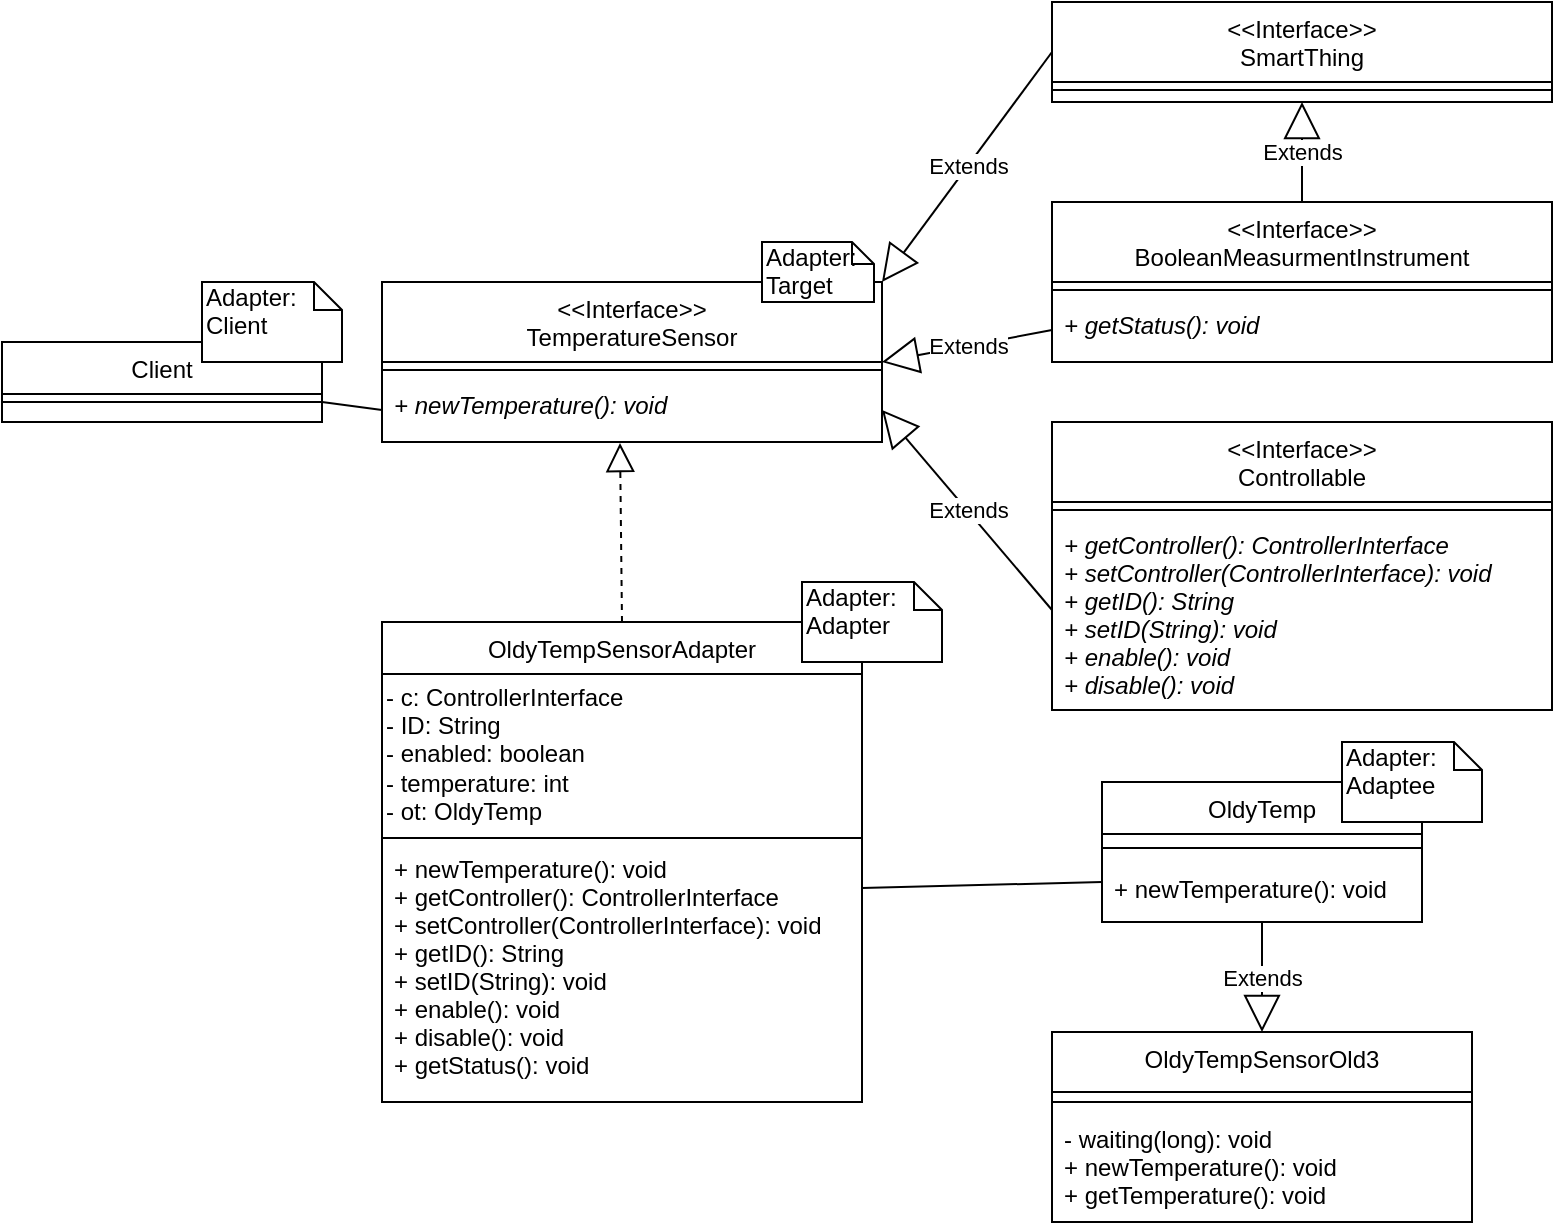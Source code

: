 <mxfile version="13.9.9" type="device"><diagram id="C5RBs43oDa-KdzZeNtuy" name="Page-1"><mxGraphModel dx="1086" dy="806" grid="1" gridSize="10" guides="1" tooltips="1" connect="1" arrows="1" fold="1" page="1" pageScale="1" pageWidth="827" pageHeight="1169" math="0" shadow="0"><root><mxCell id="WIyWlLk6GJQsqaUBKTNV-0"/><mxCell id="WIyWlLk6GJQsqaUBKTNV-1" parent="WIyWlLk6GJQsqaUBKTNV-0"/><mxCell id="zkfFHV4jXpPFQw0GAbJ--0" value="&lt;&lt;Interface&gt;&gt;&#10;TemperatureSensor" style="swimlane;fontStyle=0;align=center;verticalAlign=top;childLayout=stackLayout;horizontal=1;startSize=40;horizontalStack=0;resizeParent=1;resizeLast=0;collapsible=1;marginBottom=0;rounded=0;shadow=0;strokeWidth=1;" parent="WIyWlLk6GJQsqaUBKTNV-1" vertex="1"><mxGeometry x="190" y="140" width="250" height="80" as="geometry"><mxRectangle x="230" y="140" width="160" height="26" as="alternateBounds"/></mxGeometry></mxCell><mxCell id="zkfFHV4jXpPFQw0GAbJ--4" value="" style="line;html=1;strokeWidth=1;align=left;verticalAlign=middle;spacingTop=-1;spacingLeft=3;spacingRight=3;rotatable=0;labelPosition=right;points=[];portConstraint=eastwest;" parent="zkfFHV4jXpPFQw0GAbJ--0" vertex="1"><mxGeometry y="40" width="250" height="8" as="geometry"/></mxCell><mxCell id="zkfFHV4jXpPFQw0GAbJ--5" value="+ newTemperature(): void&#10;" style="text;align=left;verticalAlign=top;spacingLeft=4;spacingRight=4;overflow=hidden;rotatable=0;points=[[0,0.5],[1,0.5]];portConstraint=eastwest;fontStyle=2" parent="zkfFHV4jXpPFQw0GAbJ--0" vertex="1"><mxGeometry y="48" width="250" height="32" as="geometry"/></mxCell><mxCell id="zkfFHV4jXpPFQw0GAbJ--17" value="OldyTempSensorAdapter" style="swimlane;fontStyle=0;align=center;verticalAlign=top;childLayout=stackLayout;horizontal=1;startSize=26;horizontalStack=0;resizeParent=1;resizeLast=0;collapsible=1;marginBottom=0;rounded=0;shadow=0;strokeWidth=1;" parent="WIyWlLk6GJQsqaUBKTNV-1" vertex="1"><mxGeometry x="190" y="310" width="240" height="240" as="geometry"><mxRectangle x="550" y="140" width="160" height="26" as="alternateBounds"/></mxGeometry></mxCell><mxCell id="9C4JZNUpAYmT6uJljhU1-0" value="&lt;span&gt;- c: ControllerInterface&lt;/span&gt;&lt;br&gt;&lt;span&gt;- ID: String&lt;/span&gt;&lt;br&gt;&lt;div&gt;- enabled: boolean&lt;/div&gt;&lt;div&gt;- temperature: int&lt;/div&gt;&lt;div&gt;- ot: OldyTemp&lt;br&gt;&lt;/div&gt;" style="text;html=1;align=left;verticalAlign=middle;resizable=0;points=[];autosize=1;" parent="zkfFHV4jXpPFQw0GAbJ--17" vertex="1"><mxGeometry y="26" width="240" height="80" as="geometry"/></mxCell><mxCell id="zkfFHV4jXpPFQw0GAbJ--23" value="" style="line;html=1;strokeWidth=1;align=left;verticalAlign=middle;spacingTop=-1;spacingLeft=3;spacingRight=3;rotatable=0;labelPosition=right;points=[];portConstraint=eastwest;" parent="zkfFHV4jXpPFQw0GAbJ--17" vertex="1"><mxGeometry y="106" width="240" height="4" as="geometry"/></mxCell><mxCell id="zkfFHV4jXpPFQw0GAbJ--25" value="+ newTemperature(): void&#10;+ getController(): ControllerInterface&#10;+ setController(ControllerInterface): void&#10;+ getID(): String&#10;+ setID(String): void&#10;+ enable(): void&#10;+ disable(): void&#10;+ getStatus(): void&#10;" style="text;align=left;verticalAlign=top;spacingLeft=4;spacingRight=4;overflow=hidden;rotatable=0;points=[[0,0.5],[1,0.5]];portConstraint=eastwest;" parent="zkfFHV4jXpPFQw0GAbJ--17" vertex="1"><mxGeometry y="110" width="240" height="130" as="geometry"/></mxCell><mxCell id="9C4JZNUpAYmT6uJljhU1-1" value="OldyTemp" style="swimlane;fontStyle=0;align=center;verticalAlign=top;childLayout=stackLayout;horizontal=1;startSize=26;horizontalStack=0;resizeParent=1;resizeLast=0;collapsible=1;marginBottom=0;rounded=0;shadow=0;strokeWidth=1;" parent="WIyWlLk6GJQsqaUBKTNV-1" vertex="1"><mxGeometry x="550" y="390" width="160" height="70" as="geometry"><mxRectangle x="550" y="140" width="160" height="26" as="alternateBounds"/></mxGeometry></mxCell><mxCell id="9C4JZNUpAYmT6uJljhU1-3" value="" style="line;html=1;strokeWidth=1;align=left;verticalAlign=middle;spacingTop=-1;spacingLeft=3;spacingRight=3;rotatable=0;labelPosition=right;points=[];portConstraint=eastwest;" parent="9C4JZNUpAYmT6uJljhU1-1" vertex="1"><mxGeometry y="26" width="160" height="14" as="geometry"/></mxCell><mxCell id="9C4JZNUpAYmT6uJljhU1-4" value="+ newTemperature(): void" style="text;align=left;verticalAlign=top;spacingLeft=4;spacingRight=4;overflow=hidden;rotatable=0;points=[[0,0.5],[1,0.5]];portConstraint=eastwest;" parent="9C4JZNUpAYmT6uJljhU1-1" vertex="1"><mxGeometry y="40" width="160" height="20" as="geometry"/></mxCell><mxCell id="9C4JZNUpAYmT6uJljhU1-7" value="" style="endArrow=none;html=1;entryX=0;entryY=0.5;entryDx=0;entryDy=0;exitX=1;exitY=0.177;exitDx=0;exitDy=0;exitPerimeter=0;" parent="WIyWlLk6GJQsqaUBKTNV-1" source="zkfFHV4jXpPFQw0GAbJ--25" target="9C4JZNUpAYmT6uJljhU1-4" edge="1"><mxGeometry width="50" height="50" relative="1" as="geometry"><mxPoint x="390" y="440" as="sourcePoint"/><mxPoint x="440" y="390" as="targetPoint"/></mxGeometry></mxCell><mxCell id="9C4JZNUpAYmT6uJljhU1-8" value="Adapter:&lt;br&gt;Adapter" style="shape=note;whiteSpace=wrap;html=1;size=14;verticalAlign=top;align=left;spacingTop=-6;" parent="WIyWlLk6GJQsqaUBKTNV-1" vertex="1"><mxGeometry x="400" y="290" width="70" height="40" as="geometry"/></mxCell><mxCell id="9C4JZNUpAYmT6uJljhU1-9" value="Adapter:&lt;br&gt;Adaptee" style="shape=note;whiteSpace=wrap;html=1;size=14;verticalAlign=top;align=left;spacingTop=-6;" parent="WIyWlLk6GJQsqaUBKTNV-1" vertex="1"><mxGeometry x="670" y="370" width="70" height="40" as="geometry"/></mxCell><mxCell id="zkfFHV4jXpPFQw0GAbJ--13" value="Client" style="swimlane;fontStyle=0;align=center;verticalAlign=top;childLayout=stackLayout;horizontal=1;startSize=26;horizontalStack=0;resizeParent=1;resizeLast=0;collapsible=1;marginBottom=0;rounded=0;shadow=0;strokeWidth=1;" parent="WIyWlLk6GJQsqaUBKTNV-1" vertex="1"><mxGeometry y="170" width="160" height="40" as="geometry"><mxRectangle x="340" y="380" width="170" height="26" as="alternateBounds"/></mxGeometry></mxCell><mxCell id="zkfFHV4jXpPFQw0GAbJ--15" value="" style="line;html=1;strokeWidth=1;align=left;verticalAlign=middle;spacingTop=-1;spacingLeft=3;spacingRight=3;rotatable=0;labelPosition=right;points=[];portConstraint=eastwest;" parent="zkfFHV4jXpPFQw0GAbJ--13" vertex="1"><mxGeometry y="26" width="160" height="8" as="geometry"/></mxCell><mxCell id="9C4JZNUpAYmT6uJljhU1-12" value="" style="endArrow=none;html=1;exitX=1;exitY=0.75;exitDx=0;exitDy=0;entryX=0;entryY=0.5;entryDx=0;entryDy=0;" parent="WIyWlLk6GJQsqaUBKTNV-1" source="zkfFHV4jXpPFQw0GAbJ--13" target="zkfFHV4jXpPFQw0GAbJ--5" edge="1"><mxGeometry width="50" height="50" relative="1" as="geometry"><mxPoint x="390" y="440" as="sourcePoint"/><mxPoint x="440" y="390" as="targetPoint"/></mxGeometry></mxCell><mxCell id="9C4JZNUpAYmT6uJljhU1-13" value="Adapter:&lt;br&gt;Client" style="shape=note;whiteSpace=wrap;html=1;size=14;verticalAlign=top;align=left;spacingTop=-6;" parent="WIyWlLk6GJQsqaUBKTNV-1" vertex="1"><mxGeometry x="100" y="140" width="70" height="40" as="geometry"/></mxCell><mxCell id="9C4JZNUpAYmT6uJljhU1-10" value="Adapter:&lt;br&gt;Target" style="shape=note;whiteSpace=wrap;html=1;size=11;verticalAlign=top;align=left;spacingTop=-6;" parent="WIyWlLk6GJQsqaUBKTNV-1" vertex="1"><mxGeometry x="380" y="120" width="56" height="30" as="geometry"/></mxCell><mxCell id="aeuGH05lgCtJkQZFD6xz-0" value="" style="endArrow=block;dashed=1;endFill=0;endSize=12;html=1;exitX=0.5;exitY=0;exitDx=0;exitDy=0;entryX=0.476;entryY=1.016;entryDx=0;entryDy=0;entryPerimeter=0;" parent="WIyWlLk6GJQsqaUBKTNV-1" source="zkfFHV4jXpPFQw0GAbJ--17" target="zkfFHV4jXpPFQw0GAbJ--5" edge="1"><mxGeometry width="160" relative="1" as="geometry"><mxPoint x="330" y="410" as="sourcePoint"/><mxPoint x="318" y="280" as="targetPoint"/></mxGeometry></mxCell><mxCell id="aeuGH05lgCtJkQZFD6xz-6" value="OldyTempSensorOld3" style="swimlane;fontStyle=0;align=center;verticalAlign=top;childLayout=stackLayout;horizontal=1;startSize=30;horizontalStack=0;resizeParent=1;resizeLast=0;collapsible=1;marginBottom=0;rounded=0;shadow=0;strokeWidth=1;" parent="WIyWlLk6GJQsqaUBKTNV-1" vertex="1"><mxGeometry x="525" y="515" width="210" height="95" as="geometry"><mxRectangle x="550" y="140" width="160" height="26" as="alternateBounds"/></mxGeometry></mxCell><mxCell id="aeuGH05lgCtJkQZFD6xz-8" value="" style="line;html=1;strokeWidth=1;align=left;verticalAlign=middle;spacingTop=-1;spacingLeft=3;spacingRight=3;rotatable=0;labelPosition=right;points=[];portConstraint=eastwest;" parent="aeuGH05lgCtJkQZFD6xz-6" vertex="1"><mxGeometry y="30" width="210" height="10" as="geometry"/></mxCell><mxCell id="aeuGH05lgCtJkQZFD6xz-9" value="- waiting(long): void&#10;+ newTemperature(): void&#10;+ getTemperature(): void&#10;" style="text;align=left;verticalAlign=top;spacingLeft=4;spacingRight=4;overflow=hidden;rotatable=0;points=[[0,0.5],[1,0.5]];portConstraint=eastwest;" parent="aeuGH05lgCtJkQZFD6xz-6" vertex="1"><mxGeometry y="40" width="210" height="50" as="geometry"/></mxCell><mxCell id="aeuGH05lgCtJkQZFD6xz-10" value="Extends" style="endArrow=block;endSize=16;endFill=0;html=1;entryX=0.5;entryY=0;entryDx=0;entryDy=0;exitX=0.5;exitY=1;exitDx=0;exitDy=0;" parent="WIyWlLk6GJQsqaUBKTNV-1" source="9C4JZNUpAYmT6uJljhU1-1" target="aeuGH05lgCtJkQZFD6xz-6" edge="1"><mxGeometry width="160" relative="1" as="geometry"><mxPoint x="330" y="510" as="sourcePoint"/><mxPoint x="490" y="510" as="targetPoint"/></mxGeometry></mxCell><mxCell id="aeuGH05lgCtJkQZFD6xz-11" value="&lt;&lt;Interface&gt;&gt;&#10;Controllable" style="swimlane;fontStyle=0;align=center;verticalAlign=top;childLayout=stackLayout;horizontal=1;startSize=40;horizontalStack=0;resizeParent=1;resizeLast=0;collapsible=1;marginBottom=0;rounded=0;shadow=0;strokeWidth=1;" parent="WIyWlLk6GJQsqaUBKTNV-1" vertex="1"><mxGeometry x="525" y="210" width="250" height="144" as="geometry"><mxRectangle x="230" y="140" width="160" height="26" as="alternateBounds"/></mxGeometry></mxCell><mxCell id="aeuGH05lgCtJkQZFD6xz-12" value="" style="line;html=1;strokeWidth=1;align=left;verticalAlign=middle;spacingTop=-1;spacingLeft=3;spacingRight=3;rotatable=0;labelPosition=right;points=[];portConstraint=eastwest;" parent="aeuGH05lgCtJkQZFD6xz-11" vertex="1"><mxGeometry y="40" width="250" height="8" as="geometry"/></mxCell><mxCell id="aeuGH05lgCtJkQZFD6xz-13" value="+ getController(): ControllerInterface&#10;+ setController(ControllerInterface): void&#10;+ getID(): String&#10;+ setID(String): void&#10;+ enable(): void&#10;+ disable(): void&#10;" style="text;align=left;verticalAlign=top;spacingLeft=4;spacingRight=4;overflow=hidden;rotatable=0;points=[[0,0.5],[1,0.5]];portConstraint=eastwest;fontStyle=2" parent="aeuGH05lgCtJkQZFD6xz-11" vertex="1"><mxGeometry y="48" width="250" height="92" as="geometry"/></mxCell><mxCell id="aeuGH05lgCtJkQZFD6xz-14" value="&lt;&lt;Interface&gt;&gt;&#10;BooleanMeasurmentInstrument" style="swimlane;fontStyle=0;align=center;verticalAlign=top;childLayout=stackLayout;horizontal=1;startSize=40;horizontalStack=0;resizeParent=1;resizeLast=0;collapsible=1;marginBottom=0;rounded=0;shadow=0;strokeWidth=1;" parent="WIyWlLk6GJQsqaUBKTNV-1" vertex="1"><mxGeometry x="525" y="100" width="250" height="80" as="geometry"><mxRectangle x="230" y="140" width="160" height="26" as="alternateBounds"/></mxGeometry></mxCell><mxCell id="aeuGH05lgCtJkQZFD6xz-15" value="" style="line;html=1;strokeWidth=1;align=left;verticalAlign=middle;spacingTop=-1;spacingLeft=3;spacingRight=3;rotatable=0;labelPosition=right;points=[];portConstraint=eastwest;" parent="aeuGH05lgCtJkQZFD6xz-14" vertex="1"><mxGeometry y="40" width="250" height="8" as="geometry"/></mxCell><mxCell id="aeuGH05lgCtJkQZFD6xz-16" value="+ getStatus(): void&#10;" style="text;align=left;verticalAlign=top;spacingLeft=4;spacingRight=4;overflow=hidden;rotatable=0;points=[[0,0.5],[1,0.5]];portConstraint=eastwest;fontStyle=2" parent="aeuGH05lgCtJkQZFD6xz-14" vertex="1"><mxGeometry y="48" width="250" height="32" as="geometry"/></mxCell><mxCell id="aeuGH05lgCtJkQZFD6xz-17" value="&lt;&lt;Interface&gt;&gt;&#10;SmartThing" style="swimlane;fontStyle=0;align=center;verticalAlign=top;childLayout=stackLayout;horizontal=1;startSize=40;horizontalStack=0;resizeParent=1;resizeLast=0;collapsible=1;marginBottom=0;rounded=0;shadow=0;strokeWidth=1;" parent="WIyWlLk6GJQsqaUBKTNV-1" vertex="1"><mxGeometry x="525" width="250" height="50" as="geometry"><mxRectangle x="230" y="140" width="160" height="26" as="alternateBounds"/></mxGeometry></mxCell><mxCell id="aeuGH05lgCtJkQZFD6xz-18" value="" style="line;html=1;strokeWidth=1;align=left;verticalAlign=middle;spacingTop=-1;spacingLeft=3;spacingRight=3;rotatable=0;labelPosition=right;points=[];portConstraint=eastwest;" parent="aeuGH05lgCtJkQZFD6xz-17" vertex="1"><mxGeometry y="40" width="250" height="8" as="geometry"/></mxCell><mxCell id="aeuGH05lgCtJkQZFD6xz-21" value="Extends" style="endArrow=block;endSize=16;endFill=0;html=1;entryX=0.5;entryY=1;entryDx=0;entryDy=0;exitX=0.5;exitY=0;exitDx=0;exitDy=0;" parent="WIyWlLk6GJQsqaUBKTNV-1" source="aeuGH05lgCtJkQZFD6xz-14" target="aeuGH05lgCtJkQZFD6xz-17" edge="1"><mxGeometry width="160" relative="1" as="geometry"><mxPoint x="800" y="300" as="sourcePoint"/><mxPoint x="800" y="370" as="targetPoint"/></mxGeometry></mxCell><mxCell id="aeuGH05lgCtJkQZFD6xz-22" value="Extends" style="endArrow=block;endSize=16;endFill=0;html=1;entryX=1;entryY=0.5;entryDx=0;entryDy=0;exitX=0;exitY=0.5;exitDx=0;exitDy=0;" parent="WIyWlLk6GJQsqaUBKTNV-1" source="aeuGH05lgCtJkQZFD6xz-16" target="zkfFHV4jXpPFQw0GAbJ--0" edge="1"><mxGeometry width="160" relative="1" as="geometry"><mxPoint x="660" y="110" as="sourcePoint"/><mxPoint x="660" y="60" as="targetPoint"/></mxGeometry></mxCell><mxCell id="aeuGH05lgCtJkQZFD6xz-23" value="Extends" style="endArrow=block;endSize=16;endFill=0;html=1;exitX=0;exitY=0.5;exitDx=0;exitDy=0;entryX=1;entryY=0.5;entryDx=0;entryDy=0;" parent="WIyWlLk6GJQsqaUBKTNV-1" source="aeuGH05lgCtJkQZFD6xz-13" target="zkfFHV4jXpPFQw0GAbJ--5" edge="1"><mxGeometry width="160" relative="1" as="geometry"><mxPoint x="535" y="174" as="sourcePoint"/><mxPoint x="440" y="210" as="targetPoint"/></mxGeometry></mxCell><mxCell id="aeuGH05lgCtJkQZFD6xz-25" value="Extends" style="endArrow=block;endSize=16;endFill=0;html=1;exitX=0;exitY=0.5;exitDx=0;exitDy=0;entryX=1;entryY=0;entryDx=0;entryDy=0;" parent="WIyWlLk6GJQsqaUBKTNV-1" source="aeuGH05lgCtJkQZFD6xz-17" target="zkfFHV4jXpPFQw0GAbJ--0" edge="1"><mxGeometry width="160" relative="1" as="geometry"><mxPoint x="535" y="314" as="sourcePoint"/><mxPoint x="440" y="210" as="targetPoint"/></mxGeometry></mxCell></root></mxGraphModel></diagram></mxfile>